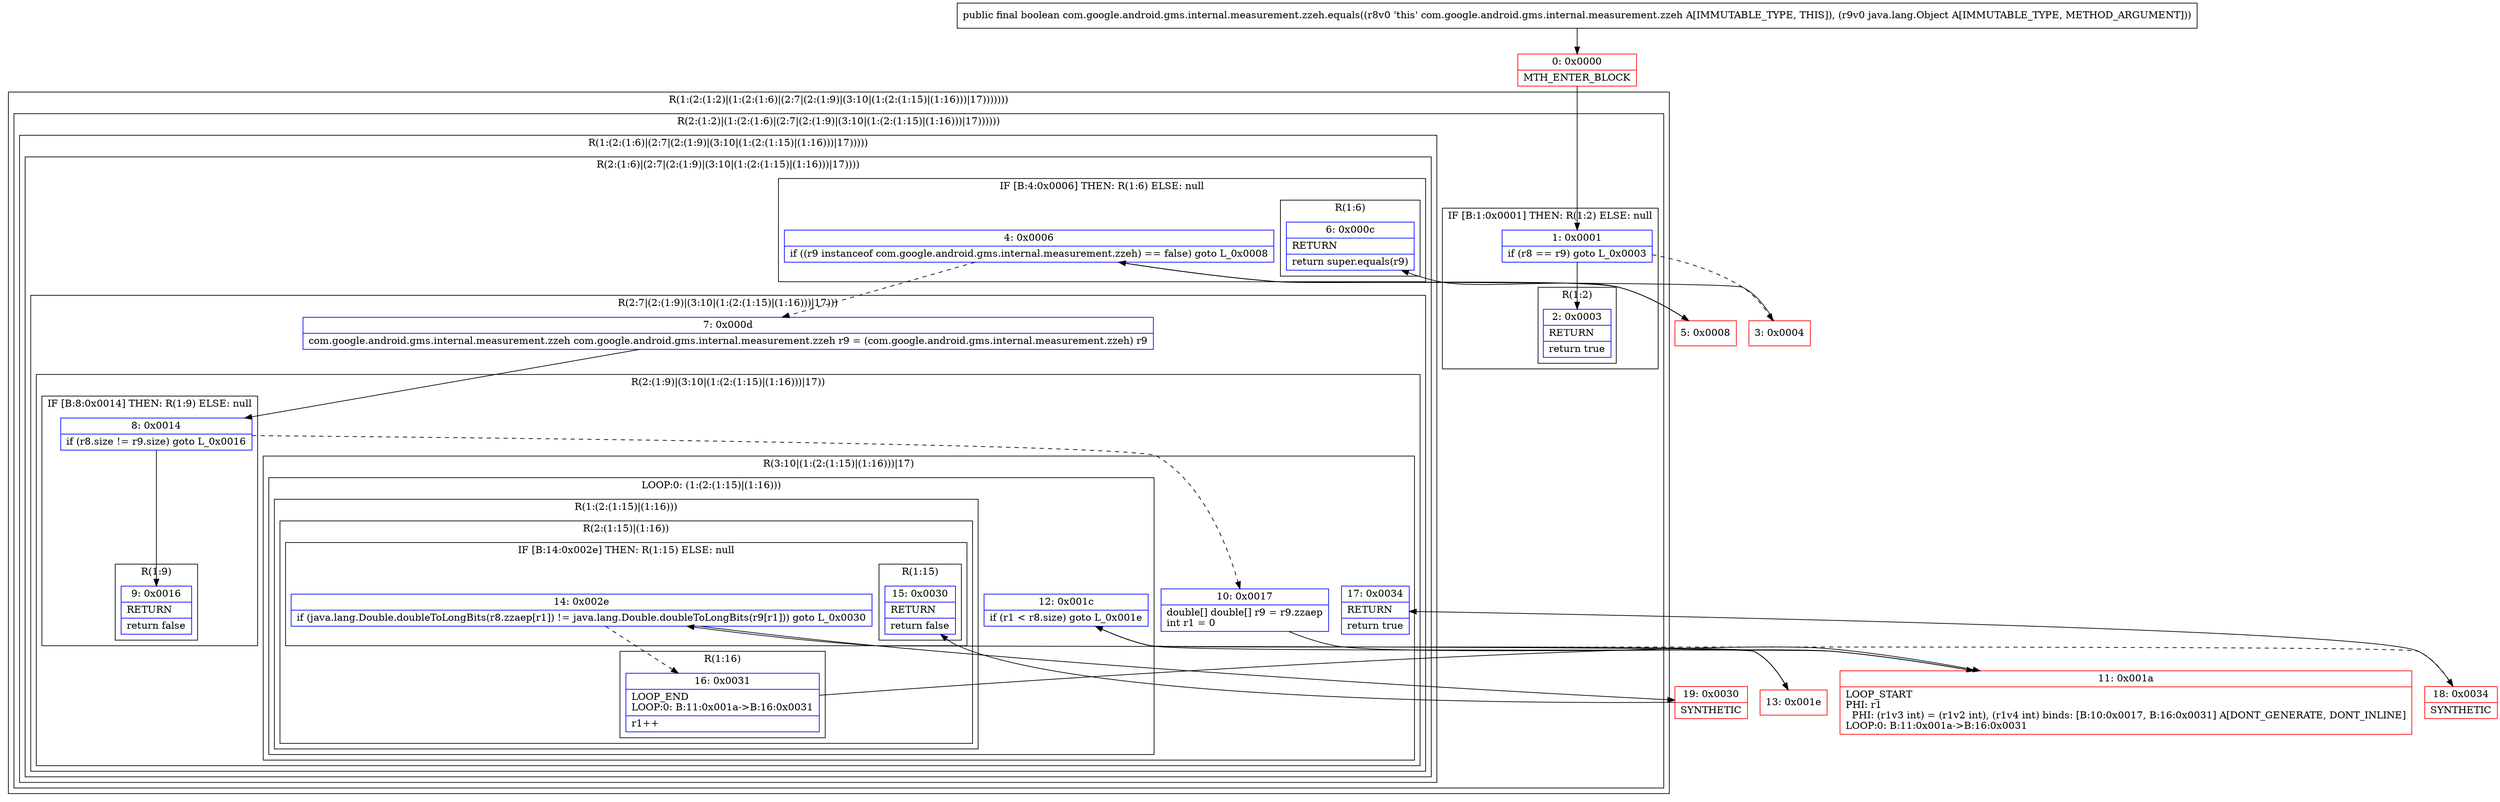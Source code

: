digraph "CFG forcom.google.android.gms.internal.measurement.zzeh.equals(Ljava\/lang\/Object;)Z" {
subgraph cluster_Region_76916481 {
label = "R(1:(2:(1:2)|(1:(2:(1:6)|(2:7|(2:(1:9)|(3:10|(1:(2:(1:15)|(1:16)))|17)))))))";
node [shape=record,color=blue];
subgraph cluster_Region_1879244264 {
label = "R(2:(1:2)|(1:(2:(1:6)|(2:7|(2:(1:9)|(3:10|(1:(2:(1:15)|(1:16)))|17))))))";
node [shape=record,color=blue];
subgraph cluster_IfRegion_1963719976 {
label = "IF [B:1:0x0001] THEN: R(1:2) ELSE: null";
node [shape=record,color=blue];
Node_1 [shape=record,label="{1\:\ 0x0001|if (r8 == r9) goto L_0x0003\l}"];
subgraph cluster_Region_1976906120 {
label = "R(1:2)";
node [shape=record,color=blue];
Node_2 [shape=record,label="{2\:\ 0x0003|RETURN\l|return true\l}"];
}
}
subgraph cluster_Region_1557212572 {
label = "R(1:(2:(1:6)|(2:7|(2:(1:9)|(3:10|(1:(2:(1:15)|(1:16)))|17)))))";
node [shape=record,color=blue];
subgraph cluster_Region_995849811 {
label = "R(2:(1:6)|(2:7|(2:(1:9)|(3:10|(1:(2:(1:15)|(1:16)))|17))))";
node [shape=record,color=blue];
subgraph cluster_IfRegion_286469805 {
label = "IF [B:4:0x0006] THEN: R(1:6) ELSE: null";
node [shape=record,color=blue];
Node_4 [shape=record,label="{4\:\ 0x0006|if ((r9 instanceof com.google.android.gms.internal.measurement.zzeh) == false) goto L_0x0008\l}"];
subgraph cluster_Region_1293292662 {
label = "R(1:6)";
node [shape=record,color=blue];
Node_6 [shape=record,label="{6\:\ 0x000c|RETURN\l|return super.equals(r9)\l}"];
}
}
subgraph cluster_Region_161285788 {
label = "R(2:7|(2:(1:9)|(3:10|(1:(2:(1:15)|(1:16)))|17)))";
node [shape=record,color=blue];
Node_7 [shape=record,label="{7\:\ 0x000d|com.google.android.gms.internal.measurement.zzeh com.google.android.gms.internal.measurement.zzeh r9 = (com.google.android.gms.internal.measurement.zzeh) r9\l}"];
subgraph cluster_Region_410942853 {
label = "R(2:(1:9)|(3:10|(1:(2:(1:15)|(1:16)))|17))";
node [shape=record,color=blue];
subgraph cluster_IfRegion_848795737 {
label = "IF [B:8:0x0014] THEN: R(1:9) ELSE: null";
node [shape=record,color=blue];
Node_8 [shape=record,label="{8\:\ 0x0014|if (r8.size != r9.size) goto L_0x0016\l}"];
subgraph cluster_Region_2021095735 {
label = "R(1:9)";
node [shape=record,color=blue];
Node_9 [shape=record,label="{9\:\ 0x0016|RETURN\l|return false\l}"];
}
}
subgraph cluster_Region_522545674 {
label = "R(3:10|(1:(2:(1:15)|(1:16)))|17)";
node [shape=record,color=blue];
Node_10 [shape=record,label="{10\:\ 0x0017|double[] double[] r9 = r9.zzaep\lint r1 = 0\l}"];
subgraph cluster_LoopRegion_75059621 {
label = "LOOP:0: (1:(2:(1:15)|(1:16)))";
node [shape=record,color=blue];
Node_12 [shape=record,label="{12\:\ 0x001c|if (r1 \< r8.size) goto L_0x001e\l}"];
subgraph cluster_Region_1880704722 {
label = "R(1:(2:(1:15)|(1:16)))";
node [shape=record,color=blue];
subgraph cluster_Region_231819523 {
label = "R(2:(1:15)|(1:16))";
node [shape=record,color=blue];
subgraph cluster_IfRegion_1697710713 {
label = "IF [B:14:0x002e] THEN: R(1:15) ELSE: null";
node [shape=record,color=blue];
Node_14 [shape=record,label="{14\:\ 0x002e|if (java.lang.Double.doubleToLongBits(r8.zzaep[r1]) != java.lang.Double.doubleToLongBits(r9[r1])) goto L_0x0030\l}"];
subgraph cluster_Region_1722326889 {
label = "R(1:15)";
node [shape=record,color=blue];
Node_15 [shape=record,label="{15\:\ 0x0030|RETURN\l|return false\l}"];
}
}
subgraph cluster_Region_170021923 {
label = "R(1:16)";
node [shape=record,color=blue];
Node_16 [shape=record,label="{16\:\ 0x0031|LOOP_END\lLOOP:0: B:11:0x001a\-\>B:16:0x0031\l|r1++\l}"];
}
}
}
}
Node_17 [shape=record,label="{17\:\ 0x0034|RETURN\l|return true\l}"];
}
}
}
}
}
}
}
Node_0 [shape=record,color=red,label="{0\:\ 0x0000|MTH_ENTER_BLOCK\l}"];
Node_3 [shape=record,color=red,label="{3\:\ 0x0004}"];
Node_5 [shape=record,color=red,label="{5\:\ 0x0008}"];
Node_11 [shape=record,color=red,label="{11\:\ 0x001a|LOOP_START\lPHI: r1 \l  PHI: (r1v3 int) = (r1v2 int), (r1v4 int) binds: [B:10:0x0017, B:16:0x0031] A[DONT_GENERATE, DONT_INLINE]\lLOOP:0: B:11:0x001a\-\>B:16:0x0031\l}"];
Node_13 [shape=record,color=red,label="{13\:\ 0x001e}"];
Node_18 [shape=record,color=red,label="{18\:\ 0x0034|SYNTHETIC\l}"];
Node_19 [shape=record,color=red,label="{19\:\ 0x0030|SYNTHETIC\l}"];
MethodNode[shape=record,label="{public final boolean com.google.android.gms.internal.measurement.zzeh.equals((r8v0 'this' com.google.android.gms.internal.measurement.zzeh A[IMMUTABLE_TYPE, THIS]), (r9v0 java.lang.Object A[IMMUTABLE_TYPE, METHOD_ARGUMENT])) }"];
MethodNode -> Node_0;
Node_1 -> Node_2;
Node_1 -> Node_3[style=dashed];
Node_4 -> Node_5;
Node_4 -> Node_7[style=dashed];
Node_7 -> Node_8;
Node_8 -> Node_9;
Node_8 -> Node_10[style=dashed];
Node_10 -> Node_11;
Node_12 -> Node_13;
Node_12 -> Node_18[style=dashed];
Node_14 -> Node_16[style=dashed];
Node_14 -> Node_19;
Node_16 -> Node_11;
Node_0 -> Node_1;
Node_3 -> Node_4;
Node_5 -> Node_6;
Node_11 -> Node_12;
Node_13 -> Node_14;
Node_18 -> Node_17;
Node_19 -> Node_15;
}

